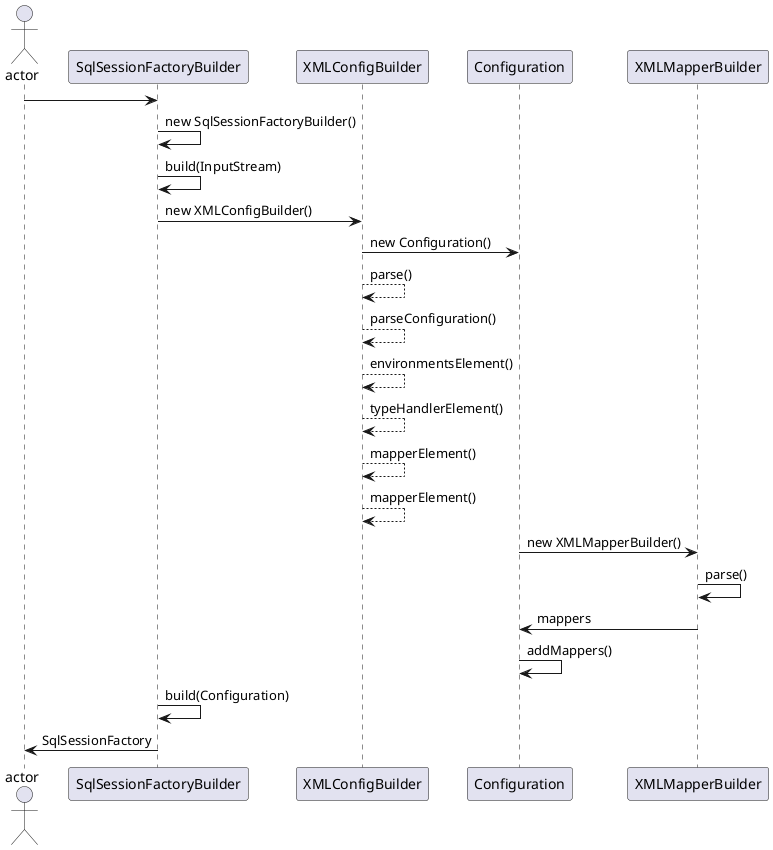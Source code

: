 @startuml
'定义一个actor，然后再使用
actor actor
actor -> SqlSessionFactoryBuilder
SqlSessionFactoryBuilder -> SqlSessionFactoryBuilder: new SqlSessionFactoryBuilder()
SqlSessionFactoryBuilder -> SqlSessionFactoryBuilder: build(InputStream)
SqlSessionFactoryBuilder -> XMLConfigBuilder: new XMLConfigBuilder()
XMLConfigBuilder -> Configuration: new Configuration()
XMLConfigBuilder --> XMLConfigBuilder: parse()
XMLConfigBuilder --> XMLConfigBuilder: parseConfiguration()
XMLConfigBuilder --> XMLConfigBuilder: environmentsElement()
XMLConfigBuilder --> XMLConfigBuilder: typeHandlerElement()
XMLConfigBuilder --> XMLConfigBuilder: mapperElement()
XMLConfigBuilder --> XMLConfigBuilder: mapperElement()
Configuration -> XMLMapperBuilder: new XMLMapperBuilder()
XMLMapperBuilder -> XMLMapperBuilder: parse()
XMLMapperBuilder -> Configuration: mappers
Configuration -> Configuration: addMappers()
SqlSessionFactoryBuilder -> SqlSessionFactoryBuilder: build(Configuration)
actor <- SqlSessionFactoryBuilder: SqlSessionFactory

@enduml